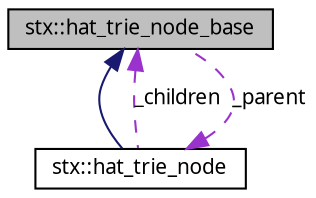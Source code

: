 digraph G
{
  edge [fontname="FreeSans.ttf",fontsize="10",labelfontname="FreeSans.ttf",labelfontsize="10"];
  node [fontname="FreeSans.ttf",fontsize="10",shape=record];
  Node1 [label="stx::hat_trie_node_base",height=0.2,width=0.4,color="black", fillcolor="grey75", style="filled" fontcolor="black"];
  Node2 -> Node1 [dir=back,color="darkorchid3",fontsize="10",style="dashed",label="_parent",fontname="FreeSans.ttf"];
  Node2 [label="stx::hat_trie_node",height=0.2,width=0.4,color="black", fillcolor="white", style="filled",URL="$classstx_1_1hat__trie__node.html"];
  Node1 -> Node2 [dir=back,color="midnightblue",fontsize="10",style="solid",fontname="FreeSans.ttf"];
  Node1 -> Node2 [dir=back,color="darkorchid3",fontsize="10",style="dashed",label="_children",fontname="FreeSans.ttf"];
}
